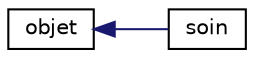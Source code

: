 digraph "Graphe hiérarchique des classes"
{
  edge [fontname="Helvetica",fontsize="10",labelfontname="Helvetica",labelfontsize="10"];
  node [fontname="Helvetica",fontsize="10",shape=record];
  rankdir="LR";
  Node0 [label="objet",height=0.2,width=0.4,color="black", fillcolor="white", style="filled",URL="$classobjet.html"];
  Node0 -> Node1 [dir="back",color="midnightblue",fontsize="10",style="solid",fontname="Helvetica"];
  Node1 [label="soin",height=0.2,width=0.4,color="black", fillcolor="white", style="filled",URL="$classsoin.html"];
}
